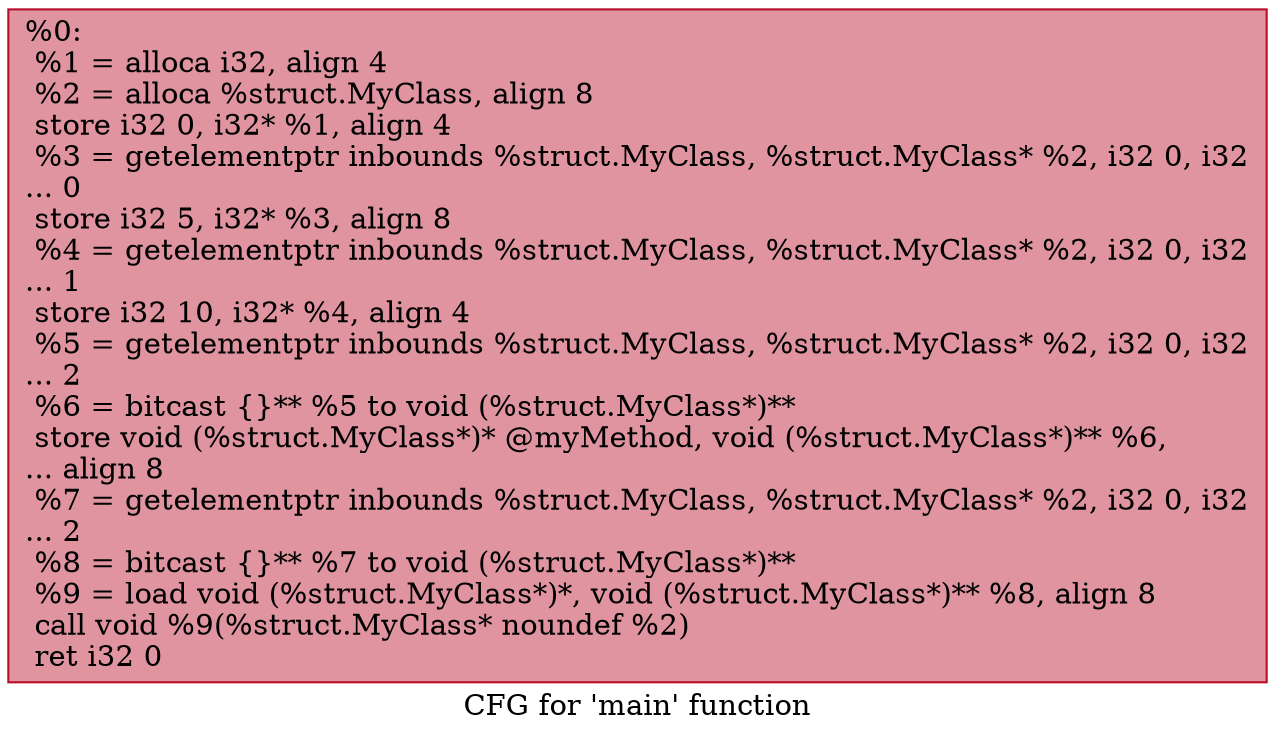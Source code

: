 digraph "CFG for 'main' function" {
	label="CFG for 'main' function";

	Node0x55801c8ddcf0 [shape=record,color="#b70d28ff", style=filled, fillcolor="#b70d2870",label="{%0:\l  %1 = alloca i32, align 4\l  %2 = alloca %struct.MyClass, align 8\l  store i32 0, i32* %1, align 4\l  %3 = getelementptr inbounds %struct.MyClass, %struct.MyClass* %2, i32 0, i32\l... 0\l  store i32 5, i32* %3, align 8\l  %4 = getelementptr inbounds %struct.MyClass, %struct.MyClass* %2, i32 0, i32\l... 1\l  store i32 10, i32* %4, align 4\l  %5 = getelementptr inbounds %struct.MyClass, %struct.MyClass* %2, i32 0, i32\l... 2\l  %6 = bitcast \{\}** %5 to void (%struct.MyClass*)**\l  store void (%struct.MyClass*)* @myMethod, void (%struct.MyClass*)** %6,\l... align 8\l  %7 = getelementptr inbounds %struct.MyClass, %struct.MyClass* %2, i32 0, i32\l... 2\l  %8 = bitcast \{\}** %7 to void (%struct.MyClass*)**\l  %9 = load void (%struct.MyClass*)*, void (%struct.MyClass*)** %8, align 8\l  call void %9(%struct.MyClass* noundef %2)\l  ret i32 0\l}"];
}
